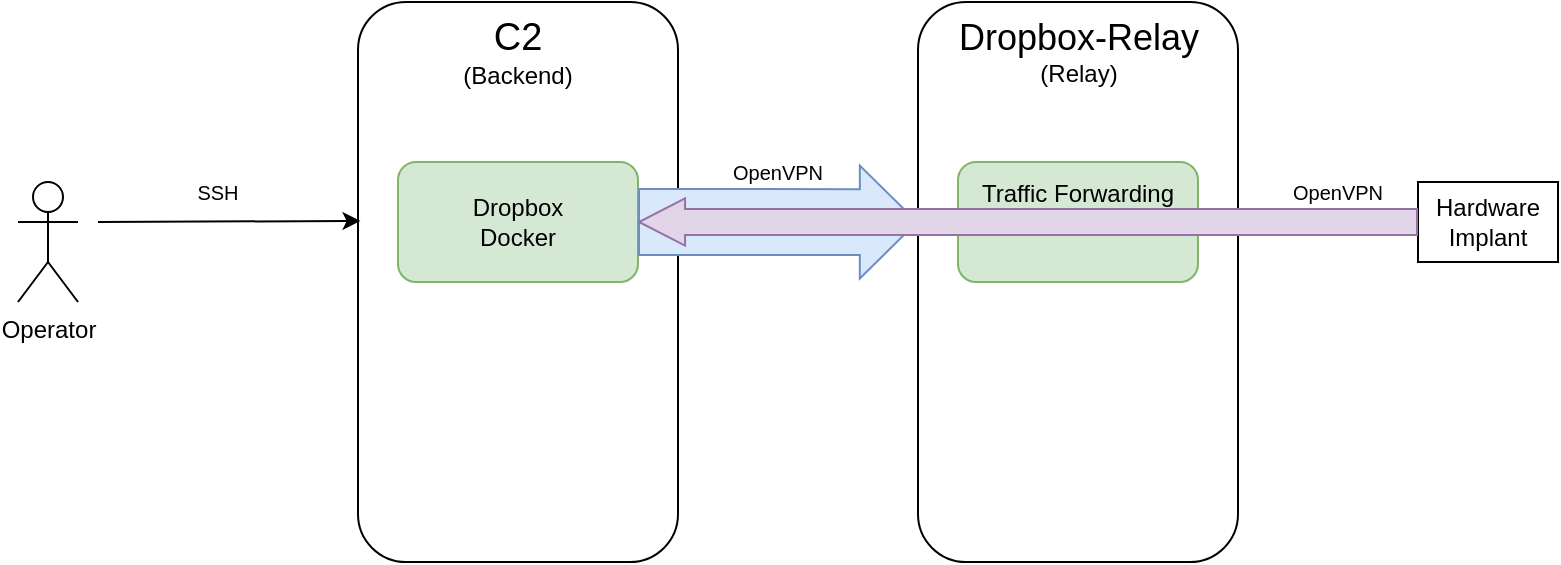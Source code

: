 <mxfile version="21.1.2" type="device">
  <diagram name="Page-1" id="jig1KxTQIBm6_4zE4UQv">
    <mxGraphModel dx="1434" dy="870" grid="1" gridSize="10" guides="1" tooltips="1" connect="1" arrows="1" fold="1" page="1" pageScale="1" pageWidth="850" pageHeight="1100" math="0" shadow="0">
      <root>
        <mxCell id="0" />
        <mxCell id="1" parent="0" />
        <mxCell id="xtoA8kuY6AniBKlyXmYx-1" value="" style="rounded=1;whiteSpace=wrap;html=1;" parent="1" vertex="1">
          <mxGeometry x="200" y="320" width="160" height="280" as="geometry" />
        </mxCell>
        <mxCell id="xtoA8kuY6AniBKlyXmYx-3" value="" style="rounded=1;whiteSpace=wrap;html=1;" parent="1" vertex="1">
          <mxGeometry x="480" y="320" width="160" height="280" as="geometry" />
        </mxCell>
        <mxCell id="xtoA8kuY6AniBKlyXmYx-4" value="Dropbox&lt;br&gt;Docker" style="rounded=1;whiteSpace=wrap;html=1;fillColor=#d5e8d4;strokeColor=#82b366;" parent="1" vertex="1">
          <mxGeometry x="220" y="400" width="120" height="60" as="geometry" />
        </mxCell>
        <mxCell id="xtoA8kuY6AniBKlyXmYx-7" value="Traffic Forwarding&lt;br&gt;&lt;br&gt;&lt;br&gt;" style="rounded=1;whiteSpace=wrap;html=1;fillColor=#d5e8d4;strokeColor=#82b366;" parent="1" vertex="1">
          <mxGeometry x="500" y="400" width="120" height="60" as="geometry" />
        </mxCell>
        <mxCell id="xtoA8kuY6AniBKlyXmYx-8" value="&lt;font style=&quot;&quot;&gt;&lt;span style=&quot;font-size: 19px;&quot;&gt;C2&lt;/span&gt;&lt;br&gt;&lt;font style=&quot;font-size: 12px;&quot;&gt;(Backend)&lt;/font&gt;&lt;br&gt;&lt;/font&gt;" style="text;html=1;strokeColor=none;fillColor=none;align=center;verticalAlign=middle;whiteSpace=wrap;rounded=0;" parent="1" vertex="1">
          <mxGeometry x="250" y="330" width="60" height="30" as="geometry" />
        </mxCell>
        <mxCell id="xtoA8kuY6AniBKlyXmYx-9" value="&lt;font style=&quot;&quot;&gt;&lt;font style=&quot;font-size: 18px;&quot;&gt;Dropbox-Relay&lt;/font&gt;&lt;br&gt;&lt;font style=&quot;font-size: 12px;&quot;&gt;(Relay)&lt;/font&gt;&lt;br&gt;&lt;/font&gt;" style="text;html=1;strokeColor=none;fillColor=none;align=center;verticalAlign=middle;whiteSpace=wrap;rounded=0;" parent="1" vertex="1">
          <mxGeometry x="472.5" y="330" width="175" height="30" as="geometry" />
        </mxCell>
        <mxCell id="xtoA8kuY6AniBKlyXmYx-11" value="" style="shape=flexArrow;endArrow=classic;html=1;rounded=0;exitX=1;exitY=0.5;exitDx=0;exitDy=0;entryX=0;entryY=0.393;entryDx=0;entryDy=0;entryPerimeter=0;endWidth=22.535;endSize=9.196;width=32.917;fillColor=#dae8fc;strokeColor=#6c8ebf;" parent="1" source="xtoA8kuY6AniBKlyXmYx-4" target="xtoA8kuY6AniBKlyXmYx-3" edge="1">
          <mxGeometry width="50" height="50" relative="1" as="geometry">
            <mxPoint x="390" y="430" as="sourcePoint" />
            <mxPoint x="440" y="380" as="targetPoint" />
          </mxGeometry>
        </mxCell>
        <mxCell id="xtoA8kuY6AniBKlyXmYx-13" value="&lt;font style=&quot;font-size: 10px;&quot;&gt;OpenVPN&lt;/font&gt;" style="text;html=1;strokeColor=none;fillColor=none;align=center;verticalAlign=middle;whiteSpace=wrap;rounded=0;" parent="1" vertex="1">
          <mxGeometry x="380" y="390" width="60" height="30" as="geometry" />
        </mxCell>
        <mxCell id="xtoA8kuY6AniBKlyXmYx-15" value="Operator" style="shape=umlActor;verticalLabelPosition=bottom;verticalAlign=top;html=1;outlineConnect=0;" parent="1" vertex="1">
          <mxGeometry x="30" y="410" width="30" height="60" as="geometry" />
        </mxCell>
        <mxCell id="xtoA8kuY6AniBKlyXmYx-17" value="&lt;font style=&quot;font-size: 10px;&quot;&gt;SSH&lt;/font&gt;" style="text;html=1;strokeColor=none;fillColor=none;align=center;verticalAlign=middle;whiteSpace=wrap;rounded=0;" parent="1" vertex="1">
          <mxGeometry x="100" y="400" width="60" height="30" as="geometry" />
        </mxCell>
        <mxCell id="xtoA8kuY6AniBKlyXmYx-28" value="" style="endArrow=classic;html=1;rounded=0;entryX=0.008;entryY=0.391;entryDx=0;entryDy=0;entryPerimeter=0;" parent="1" target="xtoA8kuY6AniBKlyXmYx-1" edge="1">
          <mxGeometry width="50" height="50" relative="1" as="geometry">
            <mxPoint x="70" y="430" as="sourcePoint" />
            <mxPoint x="150" y="420" as="targetPoint" />
          </mxGeometry>
        </mxCell>
        <mxCell id="tWrmtGprSb9nGrYXSHhV-5" value="Hardware Implant" style="rounded=0;whiteSpace=wrap;html=1;" parent="1" vertex="1">
          <mxGeometry x="730" y="410" width="70" height="40" as="geometry" />
        </mxCell>
        <mxCell id="tWrmtGprSb9nGrYXSHhV-6" value="" style="shape=flexArrow;endArrow=classic;html=1;rounded=0;exitX=0;exitY=0.5;exitDx=0;exitDy=0;entryX=1;entryY=0.5;entryDx=0;entryDy=0;endWidth=9.584;endSize=7.345;width=13.103;fillColor=#e1d5e7;strokeColor=#9673a6;" parent="1" source="tWrmtGprSb9nGrYXSHhV-5" target="xtoA8kuY6AniBKlyXmYx-4" edge="1">
          <mxGeometry width="50" height="50" relative="1" as="geometry">
            <mxPoint x="670" y="359.31" as="sourcePoint" />
            <mxPoint x="810" y="359.31" as="targetPoint" />
          </mxGeometry>
        </mxCell>
        <mxCell id="tWrmtGprSb9nGrYXSHhV-7" value="&lt;font style=&quot;font-size: 10px;&quot;&gt;OpenVPN&lt;/font&gt;" style="text;html=1;strokeColor=none;fillColor=none;align=center;verticalAlign=middle;whiteSpace=wrap;rounded=0;" parent="1" vertex="1">
          <mxGeometry x="660" y="400" width="60" height="30" as="geometry" />
        </mxCell>
      </root>
    </mxGraphModel>
  </diagram>
</mxfile>

